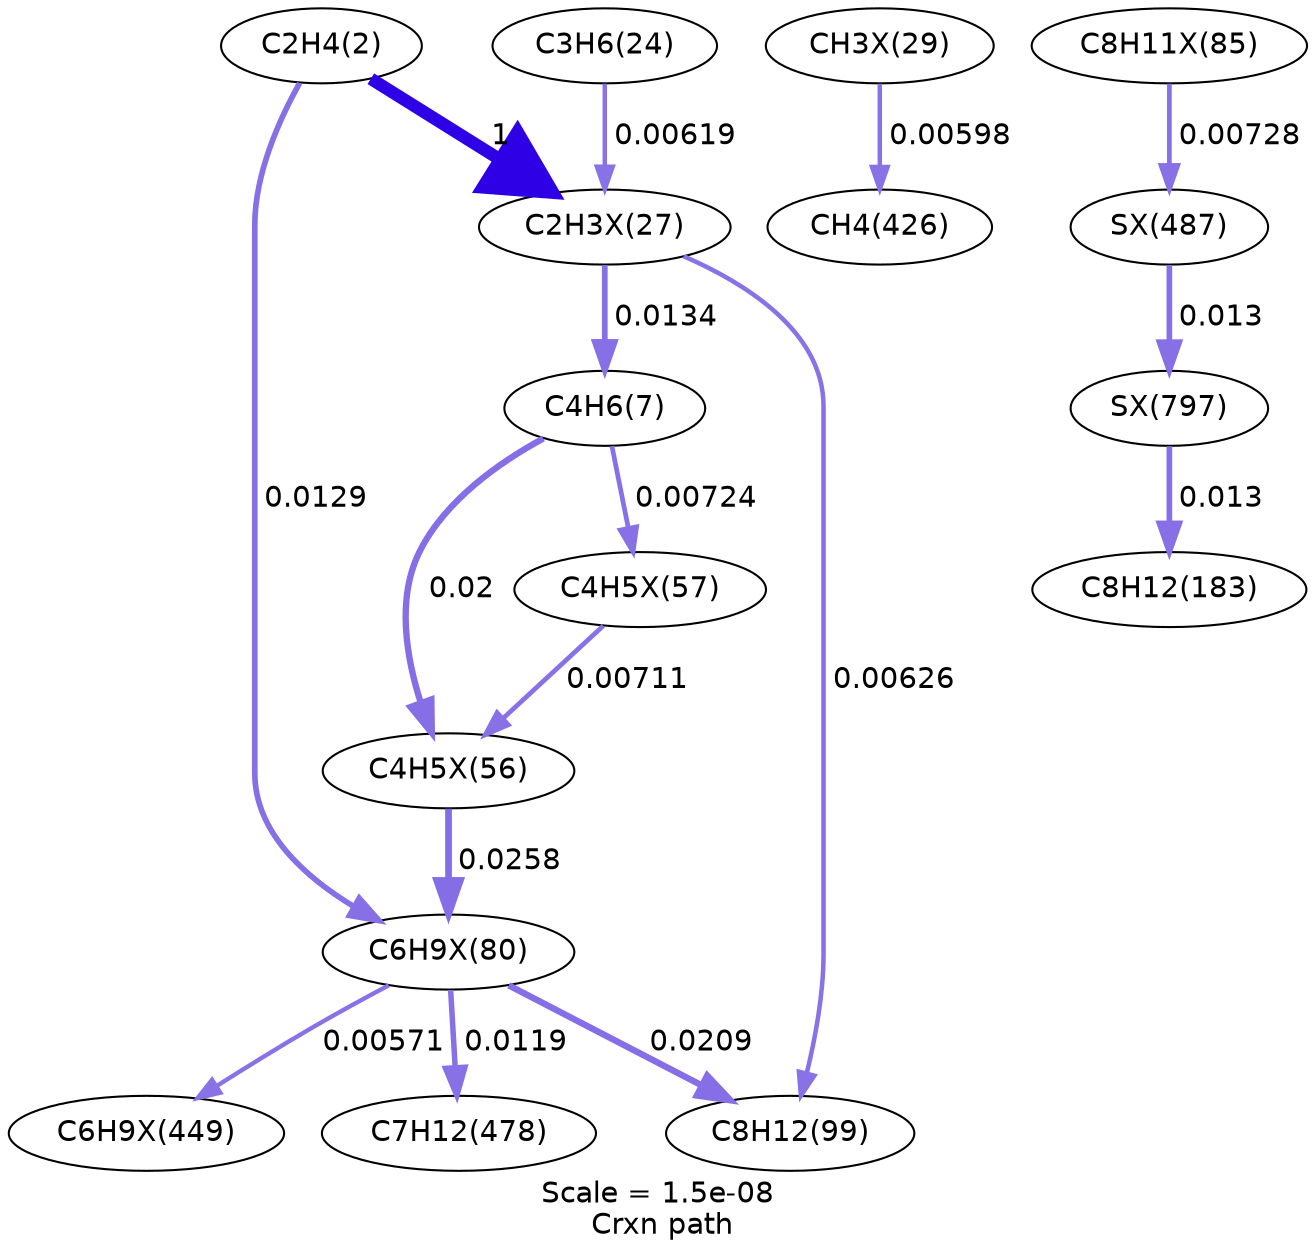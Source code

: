 digraph reaction_paths {
center=1;
s5 -> s43[fontname="Helvetica", style="setlinewidth(6)", arrowsize=3, color="0.7, 1.5, 0.9"
, label=" 1"];
s5 -> s60[fontname="Helvetica", style="setlinewidth(2.72)", arrowsize=1.36, color="0.7, 0.513, 0.9"
, label=" 0.0129"];
s43 -> s8[fontname="Helvetica", style="setlinewidth(2.75)", arrowsize=1.37, color="0.7, 0.513, 0.9"
, label=" 0.0134"];
s43 -> s12[fontname="Helvetica", style="setlinewidth(2.17)", arrowsize=1.09, color="0.7, 0.506, 0.9"
, label=" 0.00626"];
s9 -> s43[fontname="Helvetica", style="setlinewidth(2.16)", arrowsize=1.08, color="0.7, 0.506, 0.9"
, label=" 0.00619"];
s8 -> s55[fontname="Helvetica", style="setlinewidth(2.28)", arrowsize=1.14, color="0.7, 0.507, 0.9"
, label=" 0.00724"];
s8 -> s54[fontname="Helvetica", style="setlinewidth(3.05)", arrowsize=1.52, color="0.7, 0.52, 0.9"
, label=" 0.02"];
s55 -> s54[fontname="Helvetica", style="setlinewidth(2.27)", arrowsize=1.13, color="0.7, 0.507, 0.9"
, label=" 0.00711"];
s54 -> s60[fontname="Helvetica", style="setlinewidth(3.24)", arrowsize=1.62, color="0.7, 0.526, 0.9"
, label=" 0.0258"];
s60 -> s12[fontname="Helvetica", style="setlinewidth(3.08)", arrowsize=1.54, color="0.7, 0.521, 0.9"
, label=" 0.0209"];
s60 -> s78[fontname="Helvetica", style="setlinewidth(2.1)", arrowsize=1.05, color="0.7, 0.506, 0.9"
, label=" 0.00571"];
s60 -> s26[fontname="Helvetica", style="setlinewidth(2.65)", arrowsize=1.33, color="0.7, 0.512, 0.9"
, label=" 0.0119"];
s45 -> s20[fontname="Helvetica", style="setlinewidth(2.13)", arrowsize=1.07, color="0.7, 0.506, 0.9"
, label=" 0.00598"];
s61 -> s81[fontname="Helvetica", style="setlinewidth(2.28)", arrowsize=1.14, color="0.7, 0.507, 0.9"
, label=" 0.00728"];
s81 -> s95[fontname="Helvetica", style="setlinewidth(2.72)", arrowsize=1.36, color="0.7, 0.513, 0.9"
, label=" 0.013"];
s95 -> s18[fontname="Helvetica", style="setlinewidth(2.72)", arrowsize=1.36, color="0.7, 0.513, 0.9"
, label=" 0.013"];
s5 [ fontname="Helvetica", label="C2H4(2)"];
s8 [ fontname="Helvetica", label="C4H6(7)"];
s9 [ fontname="Helvetica", label="C3H6(24)"];
s12 [ fontname="Helvetica", label="C8H12(99)"];
s18 [ fontname="Helvetica", label="C8H12(183)"];
s20 [ fontname="Helvetica", label="CH4(426)"];
s26 [ fontname="Helvetica", label="C7H12(478)"];
s43 [ fontname="Helvetica", label="C2H3X(27)"];
s45 [ fontname="Helvetica", label="CH3X(29)"];
s54 [ fontname="Helvetica", label="C4H5X(56)"];
s55 [ fontname="Helvetica", label="C4H5X(57)"];
s60 [ fontname="Helvetica", label="C6H9X(80)"];
s61 [ fontname="Helvetica", label="C8H11X(85)"];
s78 [ fontname="Helvetica", label="C6H9X(449)"];
s81 [ fontname="Helvetica", label="SX(487)"];
s95 [ fontname="Helvetica", label="SX(797)"];
 label = "Scale = 1.5e-08\l Crxn path";
 fontname = "Helvetica";
}
